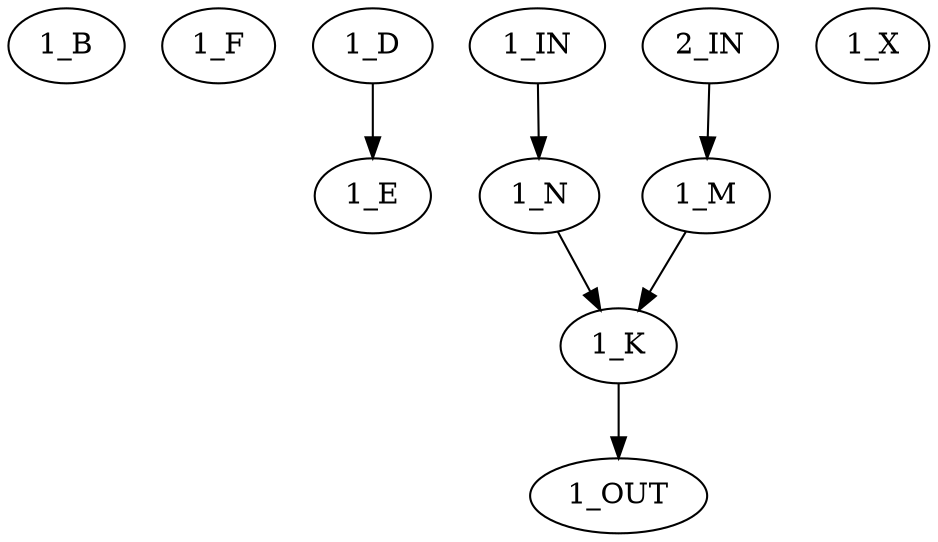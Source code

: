 digraph D {
  "1_B"
  "1_F"
  "1_D"
  "1_E"
  "1_IN"
  "1_N"
  "2_IN"
  "1_M"
  "1_K"
  "1_OUT"
  "1_X"

  "1_D" -> "1_E"
  "1_IN" -> "1_N"
  "1_N" -> "1_K"
  "2_IN" -> "1_M"
  "1_M" -> "1_K"
  "1_K" -> "1_OUT"
}
